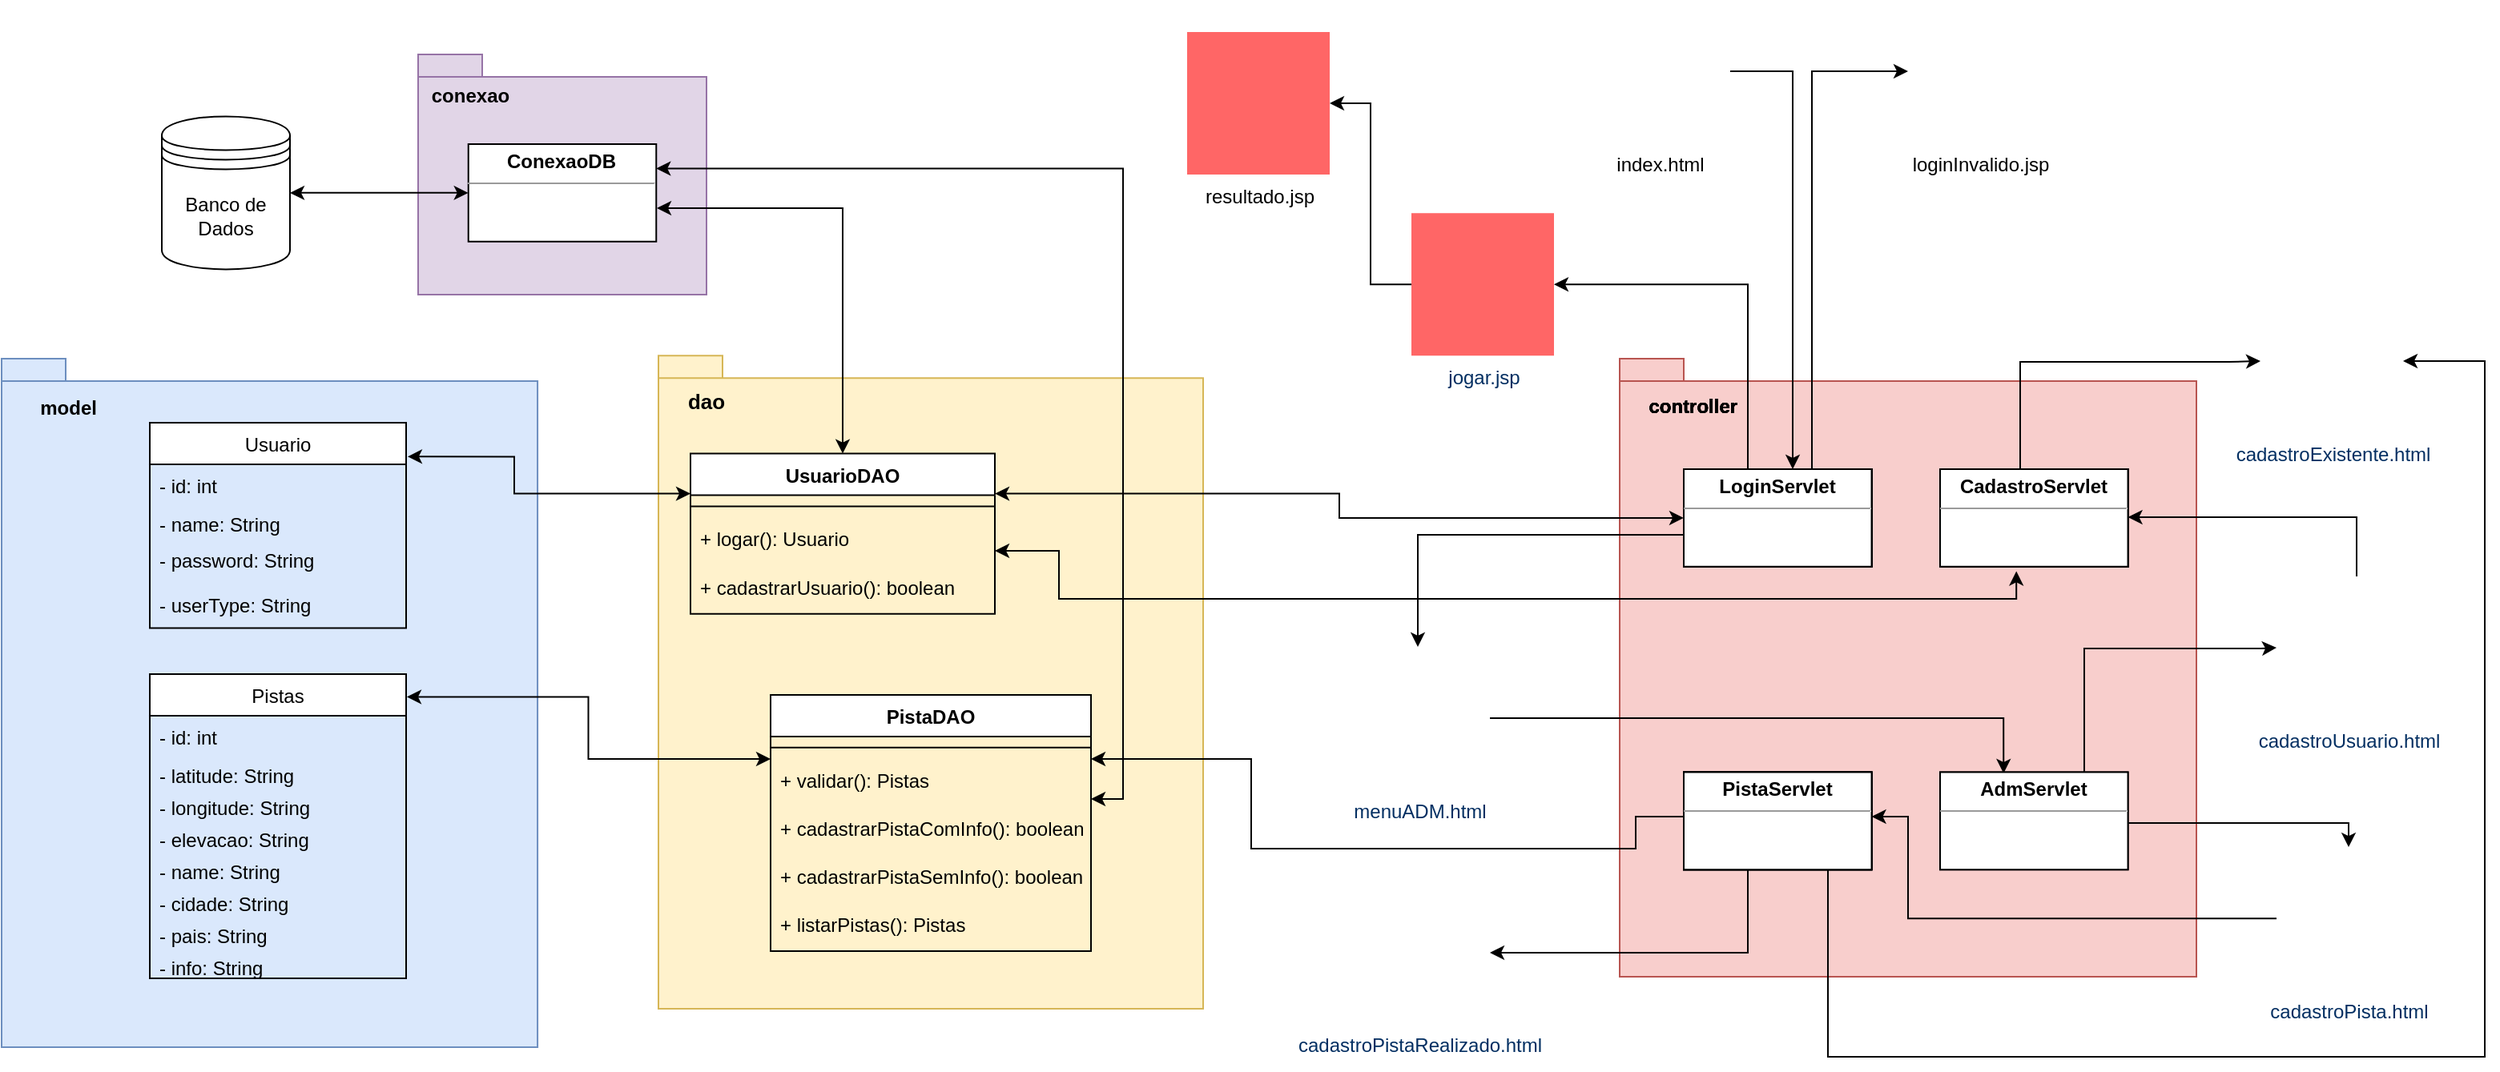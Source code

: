 <mxfile version="13.9.6" type="device"><diagram id="XoAQenadYubTh_uV0DbG" name="Page-1"><mxGraphModel dx="3200" dy="1089" grid="1" gridSize="10" guides="1" tooltips="1" connect="1" arrows="1" fold="1" page="1" pageScale="1" pageWidth="1169" pageHeight="827" math="0" shadow="0"><root><mxCell id="0"/><mxCell id="1" parent="0"/><mxCell id="cPZtBA42N7oM4SxaE6ES-19" value="" style="shape=folder;fontStyle=1;spacingTop=10;tabWidth=40;tabHeight=14;tabPosition=left;html=1;fillColor=#f8cecc;strokeColor=#b85450;" vertex="1" parent="1"><mxGeometry x="-110" y="284" width="360" height="386" as="geometry"/></mxCell><mxCell id="VoxHECyoxOYAtyuJfKlX-24" value="" style="shape=folder;fontStyle=1;spacingTop=10;tabWidth=40;tabHeight=14;tabPosition=left;html=1;fillColor=#fff2cc;strokeColor=#d6b656;" parent="1" vertex="1"><mxGeometry x="-710" y="282.12" width="340" height="407.88" as="geometry"/></mxCell><mxCell id="VoxHECyoxOYAtyuJfKlX-34" value="" style="shape=folder;fontStyle=1;spacingTop=10;tabWidth=40;tabHeight=14;tabPosition=left;html=1;fillColor=#f8cecc;strokeColor=#b85450;" parent="1" vertex="1"><mxGeometry x="-110" y="284" width="360" height="386" as="geometry"/></mxCell><mxCell id="VoxHECyoxOYAtyuJfKlX-13" value="" style="group;" parent="1" vertex="1" connectable="0"><mxGeometry x="-1120" y="284" width="345" height="430" as="geometry"/></mxCell><mxCell id="VoxHECyoxOYAtyuJfKlX-1" value="" style="shape=folder;fontStyle=1;spacingTop=10;tabWidth=40;tabHeight=14;tabPosition=left;html=1;align=center;fillColor=#dae8fc;strokeColor=#6c8ebf;" parent="VoxHECyoxOYAtyuJfKlX-13" vertex="1"><mxGeometry width="334.545" height="430" as="geometry"/></mxCell><mxCell id="VoxHECyoxOYAtyuJfKlX-2" value="model" style="text;align=center;fontStyle=1;verticalAlign=middle;spacingLeft=3;spacingRight=3;strokeColor=none;rotatable=0;points=[[0,0.5],[1,0.5]];portConstraint=eastwest;" parent="VoxHECyoxOYAtyuJfKlX-13" vertex="1"><mxGeometry y="20" width="83.64" height="20" as="geometry"/></mxCell><mxCell id="7m5r-8I9HiRRAY4thEz3-2" value="Usuario" style="swimlane;fontStyle=0;childLayout=stackLayout;horizontal=1;startSize=26;horizontalStack=0;resizeParent=1;resizeParentMax=0;resizeLast=0;collapsible=1;marginBottom=0;swimlaneLine=1;" parent="VoxHECyoxOYAtyuJfKlX-13" vertex="1"><mxGeometry x="92.5" y="39.997" width="160" height="128.25" as="geometry"><mxRectangle x="51.36" y="56" width="70" height="26" as="alternateBounds"/></mxGeometry></mxCell><mxCell id="7m5r-8I9HiRRAY4thEz3-4" value="- id: int" style="text;align=left;verticalAlign=top;spacingLeft=4;spacingRight=4;overflow=hidden;rotatable=0;points=[[0,0.5],[1,0.5]];portConstraint=eastwest;" parent="7m5r-8I9HiRRAY4thEz3-2" vertex="1"><mxGeometry y="26" width="160" height="24" as="geometry"/></mxCell><mxCell id="7m5r-8I9HiRRAY4thEz3-3" value="- name: String" style="text;strokeColor=none;fillColor=none;align=left;verticalAlign=top;spacingLeft=4;spacingRight=4;overflow=hidden;rotatable=0;points=[[0,0.5],[1,0.5]];portConstraint=eastwest;" parent="7m5r-8I9HiRRAY4thEz3-2" vertex="1"><mxGeometry y="50" width="160" height="22.73" as="geometry"/></mxCell><mxCell id="7m5r-8I9HiRRAY4thEz3-5" value="- password: String" style="text;align=left;verticalAlign=top;spacingLeft=4;spacingRight=4;overflow=hidden;rotatable=0;points=[[0,0.5],[1,0.5]];portConstraint=eastwest;" parent="7m5r-8I9HiRRAY4thEz3-2" vertex="1"><mxGeometry y="72.73" width="160" height="27.94" as="geometry"/></mxCell><mxCell id="7m5r-8I9HiRRAY4thEz3-7" value="- userType: String" style="text;strokeColor=none;fillColor=none;align=left;verticalAlign=top;spacingLeft=4;spacingRight=4;overflow=hidden;rotatable=0;points=[[0,0.5],[1,0.5]];portConstraint=eastwest;fontStyle=0" parent="7m5r-8I9HiRRAY4thEz3-2" vertex="1"><mxGeometry y="100.67" width="160" height="27.58" as="geometry"/></mxCell><mxCell id="WrfSHLxwnSA0mc1FURJ9-1" value="Pistas" style="swimlane;fontStyle=0;childLayout=stackLayout;horizontal=1;startSize=26;horizontalStack=0;resizeParent=1;resizeParentMax=0;resizeLast=0;collapsible=1;marginBottom=0;swimlaneLine=1;" parent="VoxHECyoxOYAtyuJfKlX-13" vertex="1"><mxGeometry x="92.5" y="196.995" width="160" height="190" as="geometry"><mxRectangle x="92.5" y="196.995" width="70" height="26" as="alternateBounds"/></mxGeometry></mxCell><mxCell id="WrfSHLxwnSA0mc1FURJ9-2" value="- id: int" style="text;align=left;verticalAlign=top;spacingLeft=4;spacingRight=4;overflow=hidden;rotatable=0;points=[[0,0.5],[1,0.5]];portConstraint=eastwest;" parent="WrfSHLxwnSA0mc1FURJ9-1" vertex="1"><mxGeometry y="26" width="160" height="24" as="geometry"/></mxCell><mxCell id="WrfSHLxwnSA0mc1FURJ9-6" value="- latitude: String" style="text;strokeColor=none;fillColor=none;align=left;verticalAlign=top;spacingLeft=4;spacingRight=4;overflow=hidden;rotatable=0;points=[[0,0.5],[1,0.5]];portConstraint=eastwest;" parent="WrfSHLxwnSA0mc1FURJ9-1" vertex="1"><mxGeometry y="50" width="160" height="20" as="geometry"/></mxCell><mxCell id="WrfSHLxwnSA0mc1FURJ9-7" value="- longitude: String" style="text;strokeColor=none;fillColor=none;align=left;verticalAlign=top;spacingLeft=4;spacingRight=4;overflow=hidden;rotatable=0;points=[[0,0.5],[1,0.5]];portConstraint=eastwest;" parent="WrfSHLxwnSA0mc1FURJ9-1" vertex="1"><mxGeometry y="70" width="160" height="20" as="geometry"/></mxCell><mxCell id="WrfSHLxwnSA0mc1FURJ9-8" value="- elevacao: String" style="text;strokeColor=none;fillColor=none;align=left;verticalAlign=top;spacingLeft=4;spacingRight=4;overflow=hidden;rotatable=0;points=[[0,0.5],[1,0.5]];portConstraint=eastwest;" parent="WrfSHLxwnSA0mc1FURJ9-1" vertex="1"><mxGeometry y="90" width="160" height="20" as="geometry"/></mxCell><mxCell id="WrfSHLxwnSA0mc1FURJ9-3" value="- name: String" style="text;strokeColor=none;fillColor=none;align=left;verticalAlign=top;spacingLeft=4;spacingRight=4;overflow=hidden;rotatable=0;points=[[0,0.5],[1,0.5]];portConstraint=eastwest;" parent="WrfSHLxwnSA0mc1FURJ9-1" vertex="1"><mxGeometry y="110" width="160" height="20" as="geometry"/></mxCell><mxCell id="WrfSHLxwnSA0mc1FURJ9-4" value="- cidade: String" style="text;align=left;verticalAlign=top;spacingLeft=4;spacingRight=4;overflow=hidden;rotatable=0;points=[[0,0.5],[1,0.5]];portConstraint=eastwest;" parent="WrfSHLxwnSA0mc1FURJ9-1" vertex="1"><mxGeometry y="130" width="160" height="20" as="geometry"/></mxCell><mxCell id="WrfSHLxwnSA0mc1FURJ9-9" value="- pais: String" style="text;align=left;verticalAlign=top;spacingLeft=4;spacingRight=4;overflow=hidden;rotatable=0;points=[[0,0.5],[1,0.5]];portConstraint=eastwest;" parent="WrfSHLxwnSA0mc1FURJ9-1" vertex="1"><mxGeometry y="150" width="160" height="20" as="geometry"/></mxCell><mxCell id="WrfSHLxwnSA0mc1FURJ9-5" value="- info: String" style="text;strokeColor=none;fillColor=none;align=left;verticalAlign=top;spacingLeft=4;spacingRight=4;overflow=hidden;rotatable=0;points=[[0,0.5],[1,0.5]];portConstraint=eastwest;fontStyle=0" parent="WrfSHLxwnSA0mc1FURJ9-1" vertex="1"><mxGeometry y="170" width="160" height="20" as="geometry"/></mxCell><mxCell id="VoxHECyoxOYAtyuJfKlX-14" value="index.html" style="shape=image;html=1;verticalAlign=top;verticalLabelPosition=bottom;labelBackgroundColor=#ffffff;imageAspect=0;aspect=fixed;image=https://cdn3.iconfinder.com/data/icons/network-and-communications-10/32/network_Browser_global_network_planet_webpage_globe-128.png" parent="1" vertex="1"><mxGeometry x="-130" y="60" width="89" height="89" as="geometry"/></mxCell><mxCell id="VoxHECyoxOYAtyuJfKlX-21" value="" style="group;" parent="1" vertex="1" connectable="0"><mxGeometry x="-860" y="94" width="180" height="150" as="geometry"/></mxCell><mxCell id="VoxHECyoxOYAtyuJfKlX-15" value="" style="shape=folder;fontStyle=1;spacingTop=10;tabWidth=40;tabHeight=14;tabPosition=left;html=1;fillColor=#e1d5e7;strokeColor=#9673a6;" parent="VoxHECyoxOYAtyuJfKlX-21" vertex="1"><mxGeometry width="180" height="150" as="geometry"/></mxCell><mxCell id="VoxHECyoxOYAtyuJfKlX-16" value="conexao" style="text;align=center;fontStyle=1;verticalAlign=middle;spacingLeft=3;spacingRight=3;strokeColor=none;rotatable=0;points=[[0,0.5],[1,0.5]];portConstraint=eastwest;" parent="VoxHECyoxOYAtyuJfKlX-21" vertex="1"><mxGeometry y="15" width="65.455" height="19.5" as="geometry"/></mxCell><mxCell id="7m5r-8I9HiRRAY4thEz3-9" value="&lt;p style=&quot;margin: 0px ; margin-top: 4px ; text-align: center&quot;&gt;&lt;b&gt;ConexaoDB&lt;/b&gt;&lt;/p&gt;&lt;hr size=&quot;1&quot;&gt;&lt;div style=&quot;height: 2px&quot;&gt;&lt;/div&gt;" style="verticalAlign=top;align=left;overflow=fill;fontSize=12;fontFamily=Helvetica;html=1;rounded=0;shadow=0;glass=0;sketch=0;" parent="VoxHECyoxOYAtyuJfKlX-21" vertex="1"><mxGeometry x="31.36" y="56" width="117.27" height="60.882" as="geometry"/></mxCell><mxCell id="VoxHECyoxOYAtyuJfKlX-45" style="edgeStyle=orthogonalEdgeStyle;rounded=0;orthogonalLoop=1;jettySize=auto;html=1;entryX=1;entryY=0.5;entryDx=0;entryDy=0;exitX=0;exitY=0.5;exitDx=0;exitDy=0;startArrow=classic;startFill=1;" parent="1" source="7m5r-8I9HiRRAY4thEz3-9" target="napW0lFvAm8BCaK8Hksv-32" edge="1"><mxGeometry x="-1120" y="94" as="geometry"><mxPoint x="-660" y="214" as="sourcePoint"/><Array as="points"><mxPoint x="-870" y="180"/><mxPoint x="-940" y="180"/></Array><mxPoint x="-940.96" y="183" as="targetPoint"/></mxGeometry></mxCell><mxCell id="VoxHECyoxOYAtyuJfKlX-47" style="edgeStyle=orthogonalEdgeStyle;rounded=0;orthogonalLoop=1;jettySize=auto;html=1;endArrow=classic;endFill=1;startArrow=classic;startFill=1;" parent="1" source="VoxHECyoxOYAtyuJfKlX-26" edge="1"><mxGeometry x="-1120" y="94" as="geometry"><mxPoint x="-370" y="223" as="sourcePoint"/><mxPoint x="-711" y="190" as="targetPoint"/><Array as="points"><mxPoint x="-595" y="190"/><mxPoint x="-711" y="190"/></Array></mxGeometry></mxCell><mxCell id="7m5r-8I9HiRRAY4thEz3-10" style="edgeStyle=orthogonalEdgeStyle;rounded=0;orthogonalLoop=1;jettySize=auto;html=1;entryX=0;entryY=0.25;entryDx=0;entryDy=0;endArrow=classic;endFill=1;startArrow=classic;startFill=1;exitX=1.006;exitY=0.165;exitDx=0;exitDy=0;exitPerimeter=0;" parent="1" source="7m5r-8I9HiRRAY4thEz3-2" target="VoxHECyoxOYAtyuJfKlX-26" edge="1"><mxGeometry x="-1120" y="94" as="geometry"><mxPoint x="-740" y="407" as="targetPoint"/><Array as="points"><mxPoint x="-800" y="345"/><mxPoint x="-800" y="368"/></Array><mxPoint x="-860" y="404" as="sourcePoint"/></mxGeometry></mxCell><mxCell id="7m5r-8I9HiRRAY4thEz3-13" value="loginInvalido.jsp" style="shape=image;html=1;verticalAlign=top;verticalLabelPosition=bottom;labelBackgroundColor=#ffffff;imageAspect=0;aspect=fixed;image=https://cdn3.iconfinder.com/data/icons/network-and-communications-10/32/network_Browser_global_network_planet_webpage_globe-128.png" parent="1" vertex="1"><mxGeometry x="70" y="60" width="89" height="89" as="geometry"/></mxCell><mxCell id="7m5r-8I9HiRRAY4thEz3-1" style="edgeStyle=orthogonalEdgeStyle;rounded=0;orthogonalLoop=1;jettySize=auto;html=1;endArrow=classic;endFill=1;exitX=1;exitY=0.5;exitDx=0;exitDy=0;" parent="1" source="VoxHECyoxOYAtyuJfKlX-14" target="napW0lFvAm8BCaK8Hksv-21" edge="1"><mxGeometry x="-1120" y="94" as="geometry"><Array as="points"><mxPoint x="-2" y="104"/></Array><mxPoint x="-250" y="354" as="targetPoint"/></mxGeometry></mxCell><mxCell id="napW0lFvAm8BCaK8Hksv-1" value="&lt;span style=&quot;color: rgb(3 , 47 , 98) ; font-family: , &amp;#34;consolas&amp;#34; , &amp;#34;liberation mono&amp;#34; , &amp;#34;menlo&amp;#34; , monospace&quot;&gt;menuADM.html&lt;/span&gt;" style="shape=image;html=1;verticalAlign=top;verticalLabelPosition=bottom;labelBackgroundColor=#ffffff;imageAspect=0;aspect=fixed;image=https://cdn3.iconfinder.com/data/icons/network-and-communications-10/32/network_Browser_global_network_planet_webpage_globe-128.png" parent="1" vertex="1"><mxGeometry x="-280" y="464" width="89" height="89" as="geometry"/></mxCell><mxCell id="napW0lFvAm8BCaK8Hksv-24" style="edgeStyle=orthogonalEdgeStyle;rounded=0;orthogonalLoop=1;jettySize=auto;html=1;startArrow=classic;startFill=1;exitX=0.406;exitY=1.047;exitDx=0;exitDy=0;exitPerimeter=0;" parent="1" source="napW0lFvAm8BCaK8Hksv-23" edge="1"><mxGeometry x="-1120" y="94" as="geometry"><Array as="points"><mxPoint x="138" y="434"/><mxPoint x="-460" y="434"/><mxPoint x="-460" y="404"/></Array><mxPoint x="-500" y="404" as="targetPoint"/></mxGeometry></mxCell><mxCell id="napW0lFvAm8BCaK8Hksv-28" style="edgeStyle=orthogonalEdgeStyle;rounded=0;orthogonalLoop=1;jettySize=auto;html=1;entryX=0;entryY=0.5;entryDx=0;entryDy=0;endArrow=classic;endFill=1;" parent="1" source="napW0lFvAm8BCaK8Hksv-21" target="7m5r-8I9HiRRAY4thEz3-13" edge="1"><mxGeometry x="-1120" y="94" as="geometry"><Array as="points"><mxPoint x="10" y="104"/></Array><mxPoint x="10" y="310" as="sourcePoint"/></mxGeometry></mxCell><mxCell id="napW0lFvAm8BCaK8Hksv-29" value="&lt;font color=&quot;#032f62&quot;&gt;cadastroUsuario.html&lt;/font&gt;" style="shape=image;html=1;verticalAlign=top;verticalLabelPosition=bottom;labelBackgroundColor=#ffffff;imageAspect=0;aspect=fixed;image=https://cdn3.iconfinder.com/data/icons/network-and-communications-10/32/network_Browser_global_network_planet_webpage_globe-128.png" parent="1" vertex="1"><mxGeometry x="300" y="420" width="89" height="89" as="geometry"/></mxCell><mxCell id="napW0lFvAm8BCaK8Hksv-30" style="edgeStyle=orthogonalEdgeStyle;rounded=0;orthogonalLoop=1;jettySize=auto;html=1;entryX=0;entryY=0.5;entryDx=0;entryDy=0;startArrow=none;startFill=0;endArrow=classic;endFill=1;" parent="1" source="napW0lFvAm8BCaK8Hksv-22" target="napW0lFvAm8BCaK8Hksv-29" edge="1"><mxGeometry x="-1120" y="94" as="geometry"><Array as="points"><mxPoint x="180" y="465"/><mxPoint x="290" y="465"/></Array></mxGeometry></mxCell><mxCell id="napW0lFvAm8BCaK8Hksv-32" value="Banco de Dados" style="shape=datastore;whiteSpace=wrap;html=1;" parent="1" vertex="1"><mxGeometry x="-1020" y="132.69" width="80" height="95.5" as="geometry"/></mxCell><mxCell id="WrfSHLxwnSA0mc1FURJ9-14" style="edgeStyle=orthogonalEdgeStyle;rounded=0;orthogonalLoop=1;jettySize=auto;html=1;entryX=0;entryY=0.25;entryDx=0;entryDy=0;startArrow=classic;startFill=1;exitX=1.003;exitY=0.075;exitDx=0;exitDy=0;exitPerimeter=0;" parent="1" source="WrfSHLxwnSA0mc1FURJ9-1" target="WrfSHLxwnSA0mc1FURJ9-10" edge="1"><mxGeometry x="-1120" y="94" as="geometry"/></mxCell><mxCell id="WrfSHLxwnSA0mc1FURJ9-15" value="&lt;font color=&quot;#032f62&quot;&gt;cadastroPista.html&lt;/font&gt;" style="shape=image;html=1;verticalAlign=top;verticalLabelPosition=bottom;labelBackgroundColor=#ffffff;imageAspect=0;aspect=fixed;image=https://cdn3.iconfinder.com/data/icons/network-and-communications-10/32/network_Browser_global_network_planet_webpage_globe-128.png" parent="1" vertex="1"><mxGeometry x="300" y="589.06" width="89" height="89" as="geometry"/></mxCell><mxCell id="VoxHECyoxOYAtyuJfKlX-35" value="controller" style="text;align=center;fontStyle=1;verticalAlign=middle;spacingLeft=3;spacingRight=3;strokeColor=none;rotatable=0;points=[[0,0.5],[1,0.5]];portConstraint=eastwest;" parent="1" vertex="1"><mxGeometry x="-110" y="300" width="91.765" height="26" as="geometry"/></mxCell><mxCell id="YHzOpyeWUieCRgd71_Vq-8" style="edgeStyle=orthogonalEdgeStyle;rounded=0;orthogonalLoop=1;jettySize=auto;html=1;fontSize=13;" parent="1" source="napW0lFvAm8BCaK8Hksv-21" target="napW0lFvAm8BCaK8Hksv-1" edge="1"><mxGeometry x="-1120" y="94" as="geometry"><Array as="points"><mxPoint x="-236" y="394"/></Array></mxGeometry></mxCell><mxCell id="napW0lFvAm8BCaK8Hksv-21" value="&lt;p style=&quot;margin: 0px ; margin-top: 4px ; text-align: center&quot;&gt;&lt;b&gt;LoginServlet&lt;/b&gt;&lt;/p&gt;&lt;hr size=&quot;1&quot;&gt;&lt;div style=&quot;height: 2px&quot;&gt;&lt;/div&gt;" style="verticalAlign=top;align=left;overflow=fill;fontSize=12;fontFamily=Helvetica;html=1;rounded=0;shadow=0;glass=0;sketch=0;" parent="1" vertex="1"><mxGeometry x="-70" y="353" width="117.27" height="60.882" as="geometry"/></mxCell><mxCell id="WrfSHLxwnSA0mc1FURJ9-16" style="edgeStyle=orthogonalEdgeStyle;rounded=0;orthogonalLoop=1;jettySize=auto;html=1;" parent="1" source="napW0lFvAm8BCaK8Hksv-22" target="WrfSHLxwnSA0mc1FURJ9-15" edge="1"><mxGeometry x="-1120" y="94" as="geometry"><Array as="points"><mxPoint x="345" y="574"/></Array></mxGeometry></mxCell><mxCell id="napW0lFvAm8BCaK8Hksv-22" value="&lt;p style=&quot;margin: 0px ; margin-top: 4px ; text-align: center&quot;&gt;&lt;b&gt;AdmServlet&lt;/b&gt;&lt;/p&gt;&lt;hr size=&quot;1&quot;&gt;&lt;div style=&quot;height: 2px&quot;&gt;&lt;/div&gt;" style="verticalAlign=top;align=left;overflow=fill;fontSize=12;fontFamily=Helvetica;html=1;rounded=0;shadow=0;glass=0;sketch=0;" parent="1" vertex="1"><mxGeometry x="90" y="542.24" width="117.27" height="60.882" as="geometry"/></mxCell><mxCell id="napW0lFvAm8BCaK8Hksv-26" style="edgeStyle=orthogonalEdgeStyle;rounded=0;orthogonalLoop=1;jettySize=auto;html=1;endArrow=classic;endFill=1;entryX=0.338;entryY=0.012;entryDx=0;entryDy=0;exitX=1;exitY=0.5;exitDx=0;exitDy=0;entryPerimeter=0;" parent="1" source="napW0lFvAm8BCaK8Hksv-1" target="napW0lFvAm8BCaK8Hksv-22" edge="1"><mxGeometry x="-1120" y="94" as="geometry"><mxPoint x="-190" y="415" as="targetPoint"/><Array as="points"><mxPoint x="130" y="509"/></Array></mxGeometry></mxCell><mxCell id="napW0lFvAm8BCaK8Hksv-23" value="&lt;p style=&quot;margin: 0px ; margin-top: 4px ; text-align: center&quot;&gt;&lt;b&gt;CadastroServlet&lt;/b&gt;&lt;/p&gt;&lt;hr size=&quot;1&quot;&gt;&lt;div style=&quot;height: 2px&quot;&gt;&lt;/div&gt;" style="verticalAlign=top;align=left;overflow=fill;fontSize=12;fontFamily=Helvetica;html=1;rounded=0;shadow=0;glass=0;sketch=0;" parent="1" vertex="1"><mxGeometry x="90" y="353" width="117.27" height="60.882" as="geometry"/></mxCell><mxCell id="napW0lFvAm8BCaK8Hksv-31" style="edgeStyle=orthogonalEdgeStyle;rounded=0;orthogonalLoop=1;jettySize=auto;html=1;startArrow=none;startFill=0;endArrow=classic;endFill=1;" parent="1" source="napW0lFvAm8BCaK8Hksv-29" target="napW0lFvAm8BCaK8Hksv-23" edge="1"><mxGeometry x="-1120" y="94" as="geometry"><Array as="points"><mxPoint x="350" y="383"/></Array></mxGeometry></mxCell><mxCell id="WrfSHLxwnSA0mc1FURJ9-17" value="&lt;p style=&quot;margin: 0px ; margin-top: 4px ; text-align: center&quot;&gt;&lt;b&gt;PistaServlet&lt;/b&gt;&lt;/p&gt;&lt;hr size=&quot;1&quot;&gt;&lt;div style=&quot;height: 2px&quot;&gt;&lt;/div&gt;" style="verticalAlign=top;align=left;overflow=fill;fontSize=12;fontFamily=Helvetica;html=1;rounded=0;shadow=0;glass=0;sketch=0;" parent="1" vertex="1"><mxGeometry x="-70" y="542.24" width="117.27" height="60.882" as="geometry"/></mxCell><mxCell id="WrfSHLxwnSA0mc1FURJ9-18" style="edgeStyle=orthogonalEdgeStyle;rounded=0;orthogonalLoop=1;jettySize=auto;html=1;" parent="1" source="WrfSHLxwnSA0mc1FURJ9-15" target="WrfSHLxwnSA0mc1FURJ9-17" edge="1"><mxGeometry x="-1120" y="94" as="geometry"><Array as="points"><mxPoint x="70" y="634"/><mxPoint x="70" y="570"/></Array></mxGeometry></mxCell><mxCell id="WrfSHLxwnSA0mc1FURJ9-20" style="edgeStyle=orthogonalEdgeStyle;rounded=0;orthogonalLoop=1;jettySize=auto;html=1;startArrow=classic;startFill=1;entryX=1;entryY=0.25;entryDx=0;entryDy=0;" parent="1" source="WrfSHLxwnSA0mc1FURJ9-10" target="7m5r-8I9HiRRAY4thEz3-9" edge="1"><mxGeometry x="-1120" y="94" as="geometry"><Array as="points"><mxPoint x="-420" y="559"/><mxPoint x="-420" y="165"/></Array></mxGeometry></mxCell><mxCell id="YHzOpyeWUieCRgd71_Vq-2" value="&lt;font color=&quot;#032f62&quot;&gt;cadastroPistaRealizado.html&lt;/font&gt;" style="shape=image;html=1;verticalAlign=top;verticalLabelPosition=bottom;labelBackgroundColor=#ffffff;imageAspect=0;aspect=fixed;image=https://cdn3.iconfinder.com/data/icons/network-and-communications-10/32/network_Browser_global_network_planet_webpage_globe-128.png" parent="1" vertex="1"><mxGeometry x="-280.0" y="610" width="89" height="89" as="geometry"/></mxCell><mxCell id="YHzOpyeWUieCRgd71_Vq-5" style="edgeStyle=orthogonalEdgeStyle;rounded=0;orthogonalLoop=1;jettySize=auto;html=1;fontSize=13;" parent="1" source="WrfSHLxwnSA0mc1FURJ9-17" target="YHzOpyeWUieCRgd71_Vq-2" edge="1"><mxGeometry x="-1120" y="94" as="geometry"><mxPoint x="-180" y="640" as="targetPoint"/><Array as="points"><mxPoint x="-30" y="655"/></Array></mxGeometry></mxCell><mxCell id="YHzOpyeWUieCRgd71_Vq-4" value="&lt;font color=&quot;#032f62&quot;&gt;cadastroExistente.html&lt;/font&gt;" style="shape=image;html=1;verticalAlign=top;verticalLabelPosition=bottom;labelBackgroundColor=#ffffff;imageAspect=0;aspect=fixed;image=https://cdn3.iconfinder.com/data/icons/network-and-communications-10/32/network_Browser_global_network_planet_webpage_globe-128.png" parent="1" vertex="1"><mxGeometry x="290" y="241" width="89" height="89" as="geometry"/></mxCell><mxCell id="YHzOpyeWUieCRgd71_Vq-6" style="edgeStyle=orthogonalEdgeStyle;rounded=0;orthogonalLoop=1;jettySize=auto;html=1;entryX=0;entryY=0.5;entryDx=0;entryDy=0;fontSize=13;" parent="1" source="napW0lFvAm8BCaK8Hksv-23" target="YHzOpyeWUieCRgd71_Vq-4" edge="1"><mxGeometry x="-1120" y="94" as="geometry"><Array as="points"><mxPoint x="140" y="286"/><mxPoint x="270" y="286"/></Array></mxGeometry></mxCell><mxCell id="YHzOpyeWUieCRgd71_Vq-7" style="edgeStyle=orthogonalEdgeStyle;rounded=0;orthogonalLoop=1;jettySize=auto;html=1;entryX=1;entryY=0.5;entryDx=0;entryDy=0;fontSize=13;" parent="1" source="WrfSHLxwnSA0mc1FURJ9-17" target="YHzOpyeWUieCRgd71_Vq-4" edge="1"><mxGeometry x="-1120" y="94" as="geometry"><Array as="points"><mxPoint x="20" y="720"/><mxPoint x="430" y="720"/><mxPoint x="430" y="286"/></Array></mxGeometry></mxCell><mxCell id="cPZtBA42N7oM4SxaE6ES-45" style="edgeStyle=orthogonalEdgeStyle;rounded=0;orthogonalLoop=1;jettySize=auto;html=1;entryX=1;entryY=0.5;entryDx=0;entryDy=0;startArrow=none;startFill=0;" edge="1" parent="1" source="YHzOpyeWUieCRgd71_Vq-9" target="cPZtBA42N7oM4SxaE6ES-44"><mxGeometry relative="1" as="geometry"/></mxCell><mxCell id="YHzOpyeWUieCRgd71_Vq-9" value="&lt;span style=&quot;color: rgb(3 , 47 , 98) ; font-family: , &amp;#34;consolas&amp;#34; , &amp;#34;liberation mono&amp;#34; , &amp;#34;menlo&amp;#34; , monospace&quot;&gt;jogar.jsp&lt;/span&gt;" style="shape=image;html=1;verticalAlign=top;verticalLabelPosition=bottom;labelBackgroundColor=#ffffff;imageAspect=0;aspect=fixed;image=https://cdn3.iconfinder.com/data/icons/network-and-communications-10/32/network_Browser_global_network_planet_webpage_globe-128.png;imageBackground=#FF6666;" parent="1" vertex="1"><mxGeometry x="-240" y="193.12" width="89" height="89" as="geometry"/></mxCell><mxCell id="VoxHECyoxOYAtyuJfKlX-25" value="dao" style="text;align=center;fontStyle=1;verticalAlign=middle;spacingLeft=3;spacingRight=3;strokeColor=none;rotatable=0;points=[[0,0.5],[1,0.5]];portConstraint=eastwest;fontSize=13;" parent="1" vertex="1"><mxGeometry x="-710" y="300" width="60" height="20" as="geometry"/></mxCell><mxCell id="VoxHECyoxOYAtyuJfKlX-26" value="UsuarioDAO" style="swimlane;fontStyle=1;align=center;verticalAlign=top;childLayout=stackLayout;horizontal=1;startSize=26;horizontalStack=0;resizeParent=1;resizeParentMax=0;resizeLast=0;collapsible=1;marginBottom=0;" parent="1" vertex="1"><mxGeometry x="-690" y="343.31" width="190" height="100.003" as="geometry"><mxRectangle x="30" y="70" width="100" height="26" as="alternateBounds"/></mxGeometry></mxCell><mxCell id="VoxHECyoxOYAtyuJfKlX-28" value="" style="line;strokeWidth=1;fillColor=none;align=left;verticalAlign=middle;spacingTop=-1;spacingLeft=3;spacingRight=3;rotatable=0;labelPosition=right;points=[];portConstraint=eastwest;" parent="VoxHECyoxOYAtyuJfKlX-26" vertex="1"><mxGeometry y="26" width="190" height="13.793" as="geometry"/></mxCell><mxCell id="7m5r-8I9HiRRAY4thEz3-11" value="+ logar(): Usuario" style="text;strokeColor=none;fillColor=none;align=left;verticalAlign=top;spacingLeft=4;spacingRight=4;overflow=hidden;rotatable=0;points=[[0,0.5],[1,0.5]];portConstraint=eastwest;" parent="VoxHECyoxOYAtyuJfKlX-26" vertex="1"><mxGeometry y="39.793" width="190" height="30.21" as="geometry"/></mxCell><mxCell id="7m5r-8I9HiRRAY4thEz3-23" value="+ cadastrarUsuario(): boolean" style="text;strokeColor=none;fillColor=none;align=left;verticalAlign=top;spacingLeft=4;spacingRight=4;overflow=hidden;rotatable=0;points=[[0,0.5],[1,0.5]];portConstraint=eastwest;" parent="VoxHECyoxOYAtyuJfKlX-26" vertex="1"><mxGeometry y="70.003" width="190" height="30" as="geometry"/></mxCell><mxCell id="VoxHECyoxOYAtyuJfKlX-46" style="edgeStyle=orthogonalEdgeStyle;rounded=0;orthogonalLoop=1;jettySize=auto;html=1;endArrow=classic;endFill=1;startArrow=classic;startFill=1;entryX=1;entryY=0.25;entryDx=0;entryDy=0;" parent="1" source="napW0lFvAm8BCaK8Hksv-21" target="VoxHECyoxOYAtyuJfKlX-26" edge="1"><mxGeometry x="-1120" y="94" as="geometry"><mxPoint x="-328.53" y="384" as="sourcePoint"/><Array as="points"/><mxPoint x="-550" y="374" as="targetPoint"/></mxGeometry></mxCell><mxCell id="WrfSHLxwnSA0mc1FURJ9-10" value="PistaDAO" style="swimlane;fontStyle=1;align=center;verticalAlign=top;childLayout=stackLayout;horizontal=1;startSize=26;horizontalStack=0;resizeParent=1;resizeParentMax=0;resizeLast=0;collapsible=1;marginBottom=0;" parent="1" vertex="1"><mxGeometry x="-640" y="494" width="200" height="160.003" as="geometry"><mxRectangle x="30" y="70" width="100" height="26" as="alternateBounds"/></mxGeometry></mxCell><mxCell id="WrfSHLxwnSA0mc1FURJ9-11" value="" style="line;strokeWidth=1;fillColor=none;align=left;verticalAlign=middle;spacingTop=-1;spacingLeft=3;spacingRight=3;rotatable=0;labelPosition=right;points=[];portConstraint=eastwest;" parent="WrfSHLxwnSA0mc1FURJ9-10" vertex="1"><mxGeometry y="26" width="200" height="13.793" as="geometry"/></mxCell><mxCell id="WrfSHLxwnSA0mc1FURJ9-12" value="+ validar(): Pistas" style="text;strokeColor=none;fillColor=none;align=left;verticalAlign=top;spacingLeft=4;spacingRight=4;overflow=hidden;rotatable=0;points=[[0,0.5],[1,0.5]];portConstraint=eastwest;" parent="WrfSHLxwnSA0mc1FURJ9-10" vertex="1"><mxGeometry y="39.793" width="200" height="30.21" as="geometry"/></mxCell><mxCell id="WrfSHLxwnSA0mc1FURJ9-13" value="+ cadastrarPistaComInfo(): boolean" style="text;strokeColor=none;fillColor=none;align=left;verticalAlign=top;spacingLeft=4;spacingRight=4;overflow=hidden;rotatable=0;points=[[0,0.5],[1,0.5]];portConstraint=eastwest;" parent="WrfSHLxwnSA0mc1FURJ9-10" vertex="1"><mxGeometry y="70.003" width="200" height="30" as="geometry"/></mxCell><mxCell id="YHzOpyeWUieCRgd71_Vq-1" value="+ cadastrarPistaSemInfo(): boolean" style="text;strokeColor=none;fillColor=none;align=left;verticalAlign=top;spacingLeft=4;spacingRight=4;overflow=hidden;rotatable=0;points=[[0,0.5],[1,0.5]];portConstraint=eastwest;" parent="WrfSHLxwnSA0mc1FURJ9-10" vertex="1"><mxGeometry y="100.003" width="200" height="30" as="geometry"/></mxCell><mxCell id="cPZtBA42N7oM4SxaE6ES-1" value="+ listarPistas(): Pistas" style="text;strokeColor=none;fillColor=none;align=left;verticalAlign=top;spacingLeft=4;spacingRight=4;overflow=hidden;rotatable=0;points=[[0,0.5],[1,0.5]];portConstraint=eastwest;" vertex="1" parent="WrfSHLxwnSA0mc1FURJ9-10"><mxGeometry y="130.003" width="200" height="30" as="geometry"/></mxCell><mxCell id="WrfSHLxwnSA0mc1FURJ9-19" style="edgeStyle=orthogonalEdgeStyle;rounded=0;orthogonalLoop=1;jettySize=auto;html=1;entryX=1;entryY=0.25;entryDx=0;entryDy=0;" parent="1" source="WrfSHLxwnSA0mc1FURJ9-17" target="WrfSHLxwnSA0mc1FURJ9-10" edge="1"><mxGeometry x="-1120" y="94" as="geometry"><Array as="points"><mxPoint x="-100" y="570"/><mxPoint x="-100" y="590"/><mxPoint x="-340" y="590"/><mxPoint x="-340" y="534"/></Array></mxGeometry></mxCell><mxCell id="cPZtBA42N7oM4SxaE6ES-20" value="&lt;p style=&quot;margin: 0px ; margin-top: 4px ; text-align: center&quot;&gt;&lt;b&gt;LoginServlet&lt;/b&gt;&lt;/p&gt;&lt;hr size=&quot;1&quot;&gt;&lt;div style=&quot;height: 2px&quot;&gt;&lt;/div&gt;" style="verticalAlign=top;align=left;overflow=fill;fontSize=12;fontFamily=Helvetica;html=1;rounded=0;shadow=0;glass=0;sketch=0;" vertex="1" parent="1"><mxGeometry x="-70" y="353" width="117.27" height="60.882" as="geometry"/></mxCell><mxCell id="cPZtBA42N7oM4SxaE6ES-21" value="&lt;p style=&quot;margin: 0px ; margin-top: 4px ; text-align: center&quot;&gt;&lt;b&gt;CadastroServlet&lt;/b&gt;&lt;/p&gt;&lt;hr size=&quot;1&quot;&gt;&lt;div style=&quot;height: 2px&quot;&gt;&lt;/div&gt;" style="verticalAlign=top;align=left;overflow=fill;fontSize=12;fontFamily=Helvetica;html=1;rounded=0;shadow=0;glass=0;sketch=0;" vertex="1" parent="1"><mxGeometry x="90" y="353" width="117.27" height="60.882" as="geometry"/></mxCell><mxCell id="cPZtBA42N7oM4SxaE6ES-23" value="&lt;p style=&quot;margin: 0px ; margin-top: 4px ; text-align: center&quot;&gt;&lt;b&gt;AdmServlet&lt;/b&gt;&lt;/p&gt;&lt;hr size=&quot;1&quot;&gt;&lt;div style=&quot;height: 2px&quot;&gt;&lt;/div&gt;" style="verticalAlign=top;align=left;overflow=fill;fontSize=12;fontFamily=Helvetica;html=1;rounded=0;shadow=0;glass=0;sketch=0;" vertex="1" parent="1"><mxGeometry x="90" y="542.24" width="117.27" height="60.882" as="geometry"/></mxCell><mxCell id="cPZtBA42N7oM4SxaE6ES-24" value="&lt;p style=&quot;margin: 0px ; margin-top: 4px ; text-align: center&quot;&gt;&lt;b&gt;PistaServlet&lt;/b&gt;&lt;/p&gt;&lt;hr size=&quot;1&quot;&gt;&lt;div style=&quot;height: 2px&quot;&gt;&lt;/div&gt;" style="verticalAlign=top;align=left;overflow=fill;fontSize=12;fontFamily=Helvetica;html=1;rounded=0;shadow=0;glass=0;sketch=0;" vertex="1" parent="1"><mxGeometry x="-70" y="542.24" width="117.27" height="60.882" as="geometry"/></mxCell><mxCell id="cPZtBA42N7oM4SxaE6ES-25" value="controller" style="text;align=center;fontStyle=1;verticalAlign=middle;spacingLeft=3;spacingRight=3;strokeColor=none;rotatable=0;points=[[0,0.5],[1,0.5]];portConstraint=eastwest;" vertex="1" parent="1"><mxGeometry x="-110" y="300" width="91.765" height="26" as="geometry"/></mxCell><mxCell id="cPZtBA42N7oM4SxaE6ES-26" value="&lt;p style=&quot;margin: 0px ; margin-top: 4px ; text-align: center&quot;&gt;&lt;b&gt;LoginServlet&lt;/b&gt;&lt;/p&gt;&lt;hr size=&quot;1&quot;&gt;&lt;div style=&quot;height: 2px&quot;&gt;&lt;/div&gt;" style="verticalAlign=top;align=left;overflow=fill;fontSize=12;fontFamily=Helvetica;html=1;rounded=0;shadow=0;glass=0;sketch=0;" vertex="1" parent="1"><mxGeometry x="-70" y="353" width="117.27" height="60.882" as="geometry"/></mxCell><mxCell id="cPZtBA42N7oM4SxaE6ES-27" value="&lt;p style=&quot;margin: 0px ; margin-top: 4px ; text-align: center&quot;&gt;&lt;b&gt;CadastroServlet&lt;/b&gt;&lt;/p&gt;&lt;hr size=&quot;1&quot;&gt;&lt;div style=&quot;height: 2px&quot;&gt;&lt;/div&gt;" style="verticalAlign=top;align=left;overflow=fill;fontSize=12;fontFamily=Helvetica;html=1;rounded=0;shadow=0;glass=0;sketch=0;" vertex="1" parent="1"><mxGeometry x="90" y="353" width="117.27" height="60.882" as="geometry"/></mxCell><mxCell id="cPZtBA42N7oM4SxaE6ES-28" value="controller" style="text;align=center;fontStyle=1;verticalAlign=middle;spacingLeft=3;spacingRight=3;strokeColor=none;rotatable=0;points=[[0,0.5],[1,0.5]];portConstraint=eastwest;" vertex="1" parent="1"><mxGeometry x="-110" y="300" width="91.765" height="26" as="geometry"/></mxCell><mxCell id="cPZtBA42N7oM4SxaE6ES-29" value="&lt;p style=&quot;margin: 0px ; margin-top: 4px ; text-align: center&quot;&gt;&lt;b&gt;LoginServlet&lt;/b&gt;&lt;/p&gt;&lt;hr size=&quot;1&quot;&gt;&lt;div style=&quot;height: 2px&quot;&gt;&lt;/div&gt;" style="verticalAlign=top;align=left;overflow=fill;fontSize=12;fontFamily=Helvetica;html=1;rounded=0;shadow=0;glass=0;sketch=0;" vertex="1" parent="1"><mxGeometry x="-70" y="353" width="117.27" height="60.882" as="geometry"/></mxCell><mxCell id="cPZtBA42N7oM4SxaE6ES-30" value="&lt;p style=&quot;margin: 0px ; margin-top: 4px ; text-align: center&quot;&gt;&lt;b&gt;CadastroServlet&lt;/b&gt;&lt;/p&gt;&lt;hr size=&quot;1&quot;&gt;&lt;div style=&quot;height: 2px&quot;&gt;&lt;/div&gt;" style="verticalAlign=top;align=left;overflow=fill;fontSize=12;fontFamily=Helvetica;html=1;rounded=0;shadow=0;glass=0;sketch=0;" vertex="1" parent="1"><mxGeometry x="90" y="353" width="117.27" height="60.882" as="geometry"/></mxCell><mxCell id="cPZtBA42N7oM4SxaE6ES-31" value="&lt;p style=&quot;margin: 0px ; margin-top: 4px ; text-align: center&quot;&gt;&lt;b&gt;PistaServlet&lt;/b&gt;&lt;/p&gt;&lt;hr size=&quot;1&quot;&gt;&lt;div style=&quot;height: 2px&quot;&gt;&lt;/div&gt;" style="verticalAlign=top;align=left;overflow=fill;fontSize=12;fontFamily=Helvetica;html=1;rounded=0;shadow=0;glass=0;sketch=0;" vertex="1" parent="1"><mxGeometry x="-70" y="542.24" width="117.27" height="60.882" as="geometry"/></mxCell><mxCell id="cPZtBA42N7oM4SxaE6ES-33" value="controller" style="text;align=center;fontStyle=1;verticalAlign=middle;spacingLeft=3;spacingRight=3;strokeColor=none;rotatable=0;points=[[0,0.5],[1,0.5]];portConstraint=eastwest;" vertex="1" parent="1"><mxGeometry x="-110" y="300" width="91.765" height="26" as="geometry"/></mxCell><mxCell id="cPZtBA42N7oM4SxaE6ES-34" value="&lt;p style=&quot;margin: 0px ; margin-top: 4px ; text-align: center&quot;&gt;&lt;b&gt;LoginServlet&lt;/b&gt;&lt;/p&gt;&lt;hr size=&quot;1&quot;&gt;&lt;div style=&quot;height: 2px&quot;&gt;&lt;/div&gt;" style="verticalAlign=top;align=left;overflow=fill;fontSize=12;fontFamily=Helvetica;html=1;rounded=0;shadow=0;glass=0;sketch=0;" vertex="1" parent="1"><mxGeometry x="-70" y="353" width="117.27" height="60.882" as="geometry"/></mxCell><mxCell id="cPZtBA42N7oM4SxaE6ES-35" value="&lt;p style=&quot;margin: 0px ; margin-top: 4px ; text-align: center&quot;&gt;&lt;b&gt;CadastroServlet&lt;/b&gt;&lt;/p&gt;&lt;hr size=&quot;1&quot;&gt;&lt;div style=&quot;height: 2px&quot;&gt;&lt;/div&gt;" style="verticalAlign=top;align=left;overflow=fill;fontSize=12;fontFamily=Helvetica;html=1;rounded=0;shadow=0;glass=0;sketch=0;" vertex="1" parent="1"><mxGeometry x="90" y="353" width="117.27" height="60.882" as="geometry"/></mxCell><mxCell id="cPZtBA42N7oM4SxaE6ES-36" value="&lt;p style=&quot;margin: 0px ; margin-top: 4px ; text-align: center&quot;&gt;&lt;b&gt;PistaServlet&lt;/b&gt;&lt;/p&gt;&lt;hr size=&quot;1&quot;&gt;&lt;div style=&quot;height: 2px&quot;&gt;&lt;/div&gt;" style="verticalAlign=top;align=left;overflow=fill;fontSize=12;fontFamily=Helvetica;html=1;rounded=0;shadow=0;glass=0;sketch=0;" vertex="1" parent="1"><mxGeometry x="-70" y="542.24" width="117.27" height="60.882" as="geometry"/></mxCell><mxCell id="cPZtBA42N7oM4SxaE6ES-38" value="controller" style="text;align=center;fontStyle=1;verticalAlign=middle;spacingLeft=3;spacingRight=3;strokeColor=none;rotatable=0;points=[[0,0.5],[1,0.5]];portConstraint=eastwest;" vertex="1" parent="1"><mxGeometry x="-110" y="300" width="91.765" height="26" as="geometry"/></mxCell><mxCell id="cPZtBA42N7oM4SxaE6ES-43" style="edgeStyle=orthogonalEdgeStyle;rounded=0;orthogonalLoop=1;jettySize=auto;html=1;entryX=1;entryY=0.5;entryDx=0;entryDy=0;startArrow=none;startFill=0;" edge="1" parent="1" source="cPZtBA42N7oM4SxaE6ES-39" target="YHzOpyeWUieCRgd71_Vq-9"><mxGeometry relative="1" as="geometry"><Array as="points"><mxPoint x="-30" y="238"/></Array></mxGeometry></mxCell><mxCell id="cPZtBA42N7oM4SxaE6ES-39" value="&lt;p style=&quot;margin: 0px ; margin-top: 4px ; text-align: center&quot;&gt;&lt;b&gt;LoginServlet&lt;/b&gt;&lt;/p&gt;&lt;hr size=&quot;1&quot;&gt;&lt;div style=&quot;height: 2px&quot;&gt;&lt;/div&gt;" style="verticalAlign=top;align=left;overflow=fill;fontSize=12;fontFamily=Helvetica;html=1;rounded=0;shadow=0;glass=0;sketch=0;" vertex="1" parent="1"><mxGeometry x="-70" y="353" width="117.27" height="60.882" as="geometry"/></mxCell><mxCell id="cPZtBA42N7oM4SxaE6ES-40" value="&lt;p style=&quot;margin: 0px ; margin-top: 4px ; text-align: center&quot;&gt;&lt;b&gt;CadastroServlet&lt;/b&gt;&lt;/p&gt;&lt;hr size=&quot;1&quot;&gt;&lt;div style=&quot;height: 2px&quot;&gt;&lt;/div&gt;" style="verticalAlign=top;align=left;overflow=fill;fontSize=12;fontFamily=Helvetica;html=1;rounded=0;shadow=0;glass=0;sketch=0;" vertex="1" parent="1"><mxGeometry x="90" y="353" width="117.27" height="60.882" as="geometry"/></mxCell><mxCell id="cPZtBA42N7oM4SxaE6ES-41" value="&lt;p style=&quot;margin: 0px ; margin-top: 4px ; text-align: center&quot;&gt;&lt;b&gt;PistaServlet&lt;/b&gt;&lt;/p&gt;&lt;hr size=&quot;1&quot;&gt;&lt;div style=&quot;height: 2px&quot;&gt;&lt;/div&gt;" style="verticalAlign=top;align=left;overflow=fill;fontSize=12;fontFamily=Helvetica;html=1;rounded=0;shadow=0;glass=0;sketch=0;" vertex="1" parent="1"><mxGeometry x="-70" y="542.24" width="117.27" height="60.882" as="geometry"/></mxCell><mxCell id="cPZtBA42N7oM4SxaE6ES-44" value="resultado.jsp" style="shape=image;html=1;verticalAlign=top;verticalLabelPosition=bottom;labelBackgroundColor=#ffffff;imageAspect=0;aspect=fixed;image=https://cdn3.iconfinder.com/data/icons/network-and-communications-10/32/network_Browser_global_network_planet_webpage_globe-128.png;imageBackground=#FF6666;" vertex="1" parent="1"><mxGeometry x="-380" y="80" width="89" height="89" as="geometry"/></mxCell></root></mxGraphModel></diagram></mxfile>